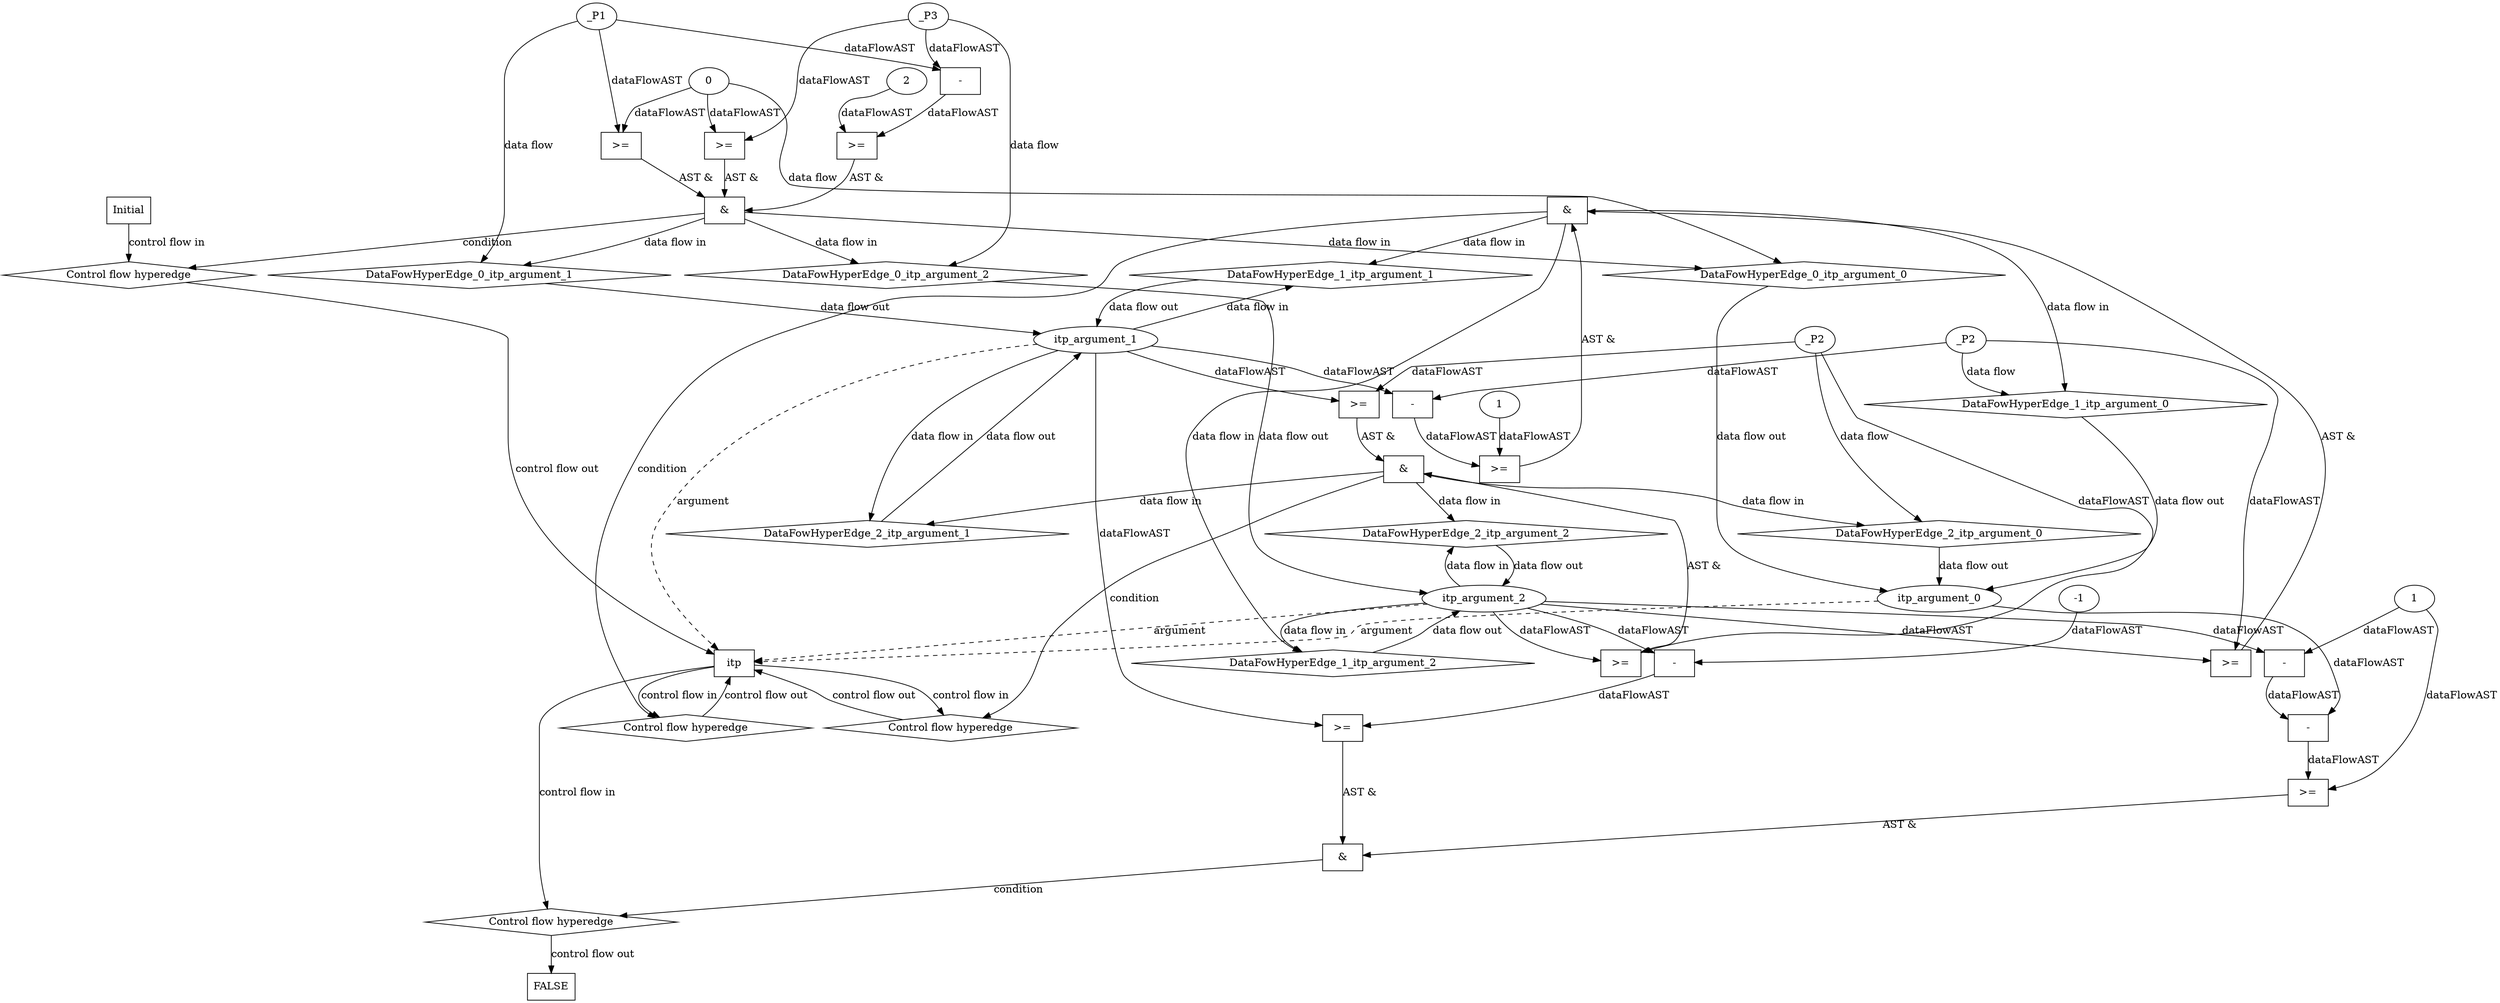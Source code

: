 digraph dag {
"itp" [label="itp" nodeName="itp" class=cfn  shape="rect"];
FALSE [label="FALSE" nodeName=FALSE class=cfn  shape="rect"];
Initial [label="Initial" nodeName=Initial class=cfn  shape="rect"];
ControlFowHyperEdge_0 [label="Control flow hyperedge" nodeName=ControlFowHyperEdge_0 class=controlFlowHyperEdge shape="diamond"];
"Initial" -> ControlFowHyperEdge_0 [label="control flow in"]
ControlFowHyperEdge_0 -> "itp" [label="control flow out"]
ControlFowHyperEdge_1 [label="Control flow hyperedge" nodeName=ControlFowHyperEdge_1 class=controlFlowHyperEdge shape="diamond"];
"itp" -> ControlFowHyperEdge_1 [label="control flow in"]
ControlFowHyperEdge_1 -> "itp" [label="control flow out"]
ControlFowHyperEdge_2 [label="Control flow hyperedge" nodeName=ControlFowHyperEdge_2 class=controlFlowHyperEdge shape="diamond"];
"itp" -> ControlFowHyperEdge_2 [label="control flow in"]
ControlFowHyperEdge_2 -> "itp" [label="control flow out"]
ControlFowHyperEdge_3 [label="Control flow hyperedge" nodeName=ControlFowHyperEdge_3 class=controlFlowHyperEdge shape="diamond"];
"itp" -> ControlFowHyperEdge_3 [label="control flow in"]
ControlFowHyperEdge_3 -> "FALSE" [label="control flow out"]
"itp_argument_0" [label="itp_argument_0" nodeName=argument0 class=argument  head="itp" shape="oval"];
"itp_argument_0" -> "itp"[label="argument" style="dashed"]
"itp_argument_1" [label="itp_argument_1" nodeName=argument1 class=argument  head="itp" shape="oval"];
"itp_argument_1" -> "itp"[label="argument" style="dashed"]
"itp_argument_2" [label="itp_argument_2" nodeName=argument2 class=argument  head="itp" shape="oval"];
"itp_argument_2" -> "itp"[label="argument" style="dashed"]

"xxxitp___Initial_0xxx_and" [label="&" nodeName="xxxitp___Initial_0xxx_and" class=Operator shape="rect"];
"xxxitp___Initial_0xxxguard_0_node_0" [label=">=" nodeName="xxxitp___Initial_0xxxguard_0_node_0" class=Operator  shape="rect"];
"xxxitp___Initial_0xxxdataFlow2_node_0" -> "xxxitp___Initial_0xxxguard_0_node_0"[label="dataFlowAST"]
"xxxitp___Initial_0xxxdataFlow_0_node_0" -> "xxxitp___Initial_0xxxguard_0_node_0"[label="dataFlowAST"]

"xxxitp___Initial_0xxxguard_0_node_0" -> "xxxitp___Initial_0xxx_and" [label="AST &"];
"xxxitp___Initial_0xxxguard1_node_0" [label=">=" nodeName="xxxitp___Initial_0xxxguard1_node_0" class=Operator  shape="rect"];
"xxxitp___Initial_0xxxdataFlow1_node_0" -> "xxxitp___Initial_0xxxguard1_node_0"[label="dataFlowAST"]
"xxxitp___Initial_0xxxdataFlow_0_node_0" -> "xxxitp___Initial_0xxxguard1_node_0"[label="dataFlowAST"]

"xxxitp___Initial_0xxxguard1_node_0" -> "xxxitp___Initial_0xxx_and" [label="AST &"];
"xxxitp___Initial_0xxxguard2_node_0" [label=">=" nodeName="xxxitp___Initial_0xxxguard2_node_0" class=Operator  shape="rect"];
"xxxitp___Initial_0xxxguard2_node_1" [label="-" nodeName="xxxitp___Initial_0xxxguard2_node_1" class= Operator shape="rect"];
"xxxitp___Initial_0xxxguard2_node_4" [label="2" nodeName="xxxitp___Initial_0xxxguard2_node_4" class=Literal ];
"xxxitp___Initial_0xxxguard2_node_1" -> "xxxitp___Initial_0xxxguard2_node_0"[label="dataFlowAST"]
"xxxitp___Initial_0xxxguard2_node_4" -> "xxxitp___Initial_0xxxguard2_node_0"[label="dataFlowAST"]
"xxxitp___Initial_0xxxdataFlow2_node_0" -> "xxxitp___Initial_0xxxguard2_node_1"[label="dataFlowAST"]
"xxxitp___Initial_0xxxdataFlow1_node_0" -> "xxxitp___Initial_0xxxguard2_node_1"[label="dataFlowAST"]

"xxxitp___Initial_0xxxguard2_node_0" -> "xxxitp___Initial_0xxx_and" [label="AST &"];
"xxxitp___Initial_0xxx_and" -> "ControlFowHyperEdge_0" [label="condition"];
"xxxitp___Initial_0xxxdataFlow_0_node_0" [label="0" nodeName="xxxitp___Initial_0xxxdataFlow_0_node_0" class=Literal ];

"xxxitp___Initial_0xxxdataFlow_0_node_0" -> "DataFowHyperEdge_0_itp_argument_0" [label="data flow"];
"xxxitp___Initial_0xxxdataFlow1_node_0" [label="_P1" nodeName="xxxitp___Initial_0xxxdataFlow1_node_0" class=Constant ];

"xxxitp___Initial_0xxxdataFlow1_node_0" -> "DataFowHyperEdge_0_itp_argument_1" [label="data flow"];
"xxxitp___Initial_0xxxdataFlow2_node_0" [label="_P3" nodeName="xxxitp___Initial_0xxxdataFlow2_node_0" class=Constant ];

"xxxitp___Initial_0xxxdataFlow2_node_0" -> "DataFowHyperEdge_0_itp_argument_2" [label="data flow"];
"xxxitp___itp_1xxx_and" [label="&" nodeName="xxxitp___itp_1xxx_and" class=Operator shape="rect"];
"xxxitp___itp_1xxxguard_0_node_0" [label=">=" nodeName="xxxitp___itp_1xxxguard_0_node_0" class=Operator  shape="rect"];
"xxxitp___itp_1xxxguard_0_node_1" [label="-" nodeName="xxxitp___itp_1xxxguard_0_node_1" class= Operator shape="rect"];
"xxxitp___itp_1xxxguard_0_node_4" [label="1" nodeName="xxxitp___itp_1xxxguard_0_node_4" class=Literal ];
"xxxitp___itp_1xxxguard_0_node_1" -> "xxxitp___itp_1xxxguard_0_node_0"[label="dataFlowAST"]
"xxxitp___itp_1xxxguard_0_node_4" -> "xxxitp___itp_1xxxguard_0_node_0"[label="dataFlowAST"]
"xxxitp___itp_1xxxdataFlow_0_node_0" -> "xxxitp___itp_1xxxguard_0_node_1"[label="dataFlowAST"]
"itp_argument_1" -> "xxxitp___itp_1xxxguard_0_node_1"[label="dataFlowAST"]

"xxxitp___itp_1xxxguard_0_node_0" -> "xxxitp___itp_1xxx_and" [label="AST &"];
"xxxitp___itp_1xxxguard1_node_0" [label=">=" nodeName="xxxitp___itp_1xxxguard1_node_0" class=Operator  shape="rect"];
"itp_argument_2" -> "xxxitp___itp_1xxxguard1_node_0"[label="dataFlowAST"]
"xxxitp___itp_1xxxdataFlow_0_node_0" -> "xxxitp___itp_1xxxguard1_node_0"[label="dataFlowAST"]

"xxxitp___itp_1xxxguard1_node_0" -> "xxxitp___itp_1xxx_and" [label="AST &"];
"xxxitp___itp_1xxx_and" -> "ControlFowHyperEdge_1" [label="condition"];
"xxxitp___itp_1xxxdataFlow_0_node_0" [label="_P2" nodeName="xxxitp___itp_1xxxdataFlow_0_node_0" class=Constant ];

"xxxitp___itp_1xxxdataFlow_0_node_0" -> "DataFowHyperEdge_1_itp_argument_0" [label="data flow"];
"xxxitp___itp_2xxx_and" [label="&" nodeName="xxxitp___itp_2xxx_and" class=Operator shape="rect"];
"xxxitp___itp_2xxxguard_0_node_0" [label=">=" nodeName="xxxitp___itp_2xxxguard_0_node_0" class=Operator  shape="rect"];
"itp_argument_1" -> "xxxitp___itp_2xxxguard_0_node_0"[label="dataFlowAST"]
"xxxitp___itp_2xxxdataFlow_0_node_0" -> "xxxitp___itp_2xxxguard_0_node_0"[label="dataFlowAST"]

"xxxitp___itp_2xxxguard_0_node_0" -> "xxxitp___itp_2xxx_and" [label="AST &"];
"xxxitp___itp_2xxxguard1_node_0" [label=">=" nodeName="xxxitp___itp_2xxxguard1_node_0" class=Operator  shape="rect"];
"itp_argument_2" -> "xxxitp___itp_2xxxguard1_node_0"[label="dataFlowAST"]
"xxxitp___itp_2xxxdataFlow_0_node_0" -> "xxxitp___itp_2xxxguard1_node_0"[label="dataFlowAST"]

"xxxitp___itp_2xxxguard1_node_0" -> "xxxitp___itp_2xxx_and" [label="AST &"];
"xxxitp___itp_2xxx_and" -> "ControlFowHyperEdge_2" [label="condition"];
"xxxitp___itp_2xxxdataFlow_0_node_0" [label="_P2" nodeName="xxxitp___itp_2xxxdataFlow_0_node_0" class=Constant ];

"xxxitp___itp_2xxxdataFlow_0_node_0" -> "DataFowHyperEdge_2_itp_argument_0" [label="data flow"];
"xxxFALSE___itp_3xxx_and" [label="&" nodeName="xxxFALSE___itp_3xxx_and" class=Operator shape="rect"];
"xxxFALSE___itp_3xxxguard_0_node_0" [label=">=" nodeName="xxxFALSE___itp_3xxxguard_0_node_0" class=Operator  shape="rect"];
"xxxFALSE___itp_3xxxguard_0_node_1" [label="-" nodeName="xxxFALSE___itp_3xxxguard_0_node_1" class= Operator shape="rect"];
"xxxFALSE___itp_3xxxguard_0_node_3" [label="-" nodeName="xxxFALSE___itp_3xxxguard_0_node_3" class= Operator shape="rect"];
"xxxFALSE___itp_3xxxguard_0_node_5" [label="1" nodeName="xxxFALSE___itp_3xxxguard_0_node_5" class=Literal ];
"xxxFALSE___itp_3xxxguard_0_node_1" -> "xxxFALSE___itp_3xxxguard_0_node_0"[label="dataFlowAST"]
"xxxFALSE___itp_3xxxguard_0_node_5" -> "xxxFALSE___itp_3xxxguard_0_node_0"[label="dataFlowAST"]
"itp_argument_0" -> "xxxFALSE___itp_3xxxguard_0_node_1"[label="dataFlowAST"]
"xxxFALSE___itp_3xxxguard_0_node_3" -> "xxxFALSE___itp_3xxxguard_0_node_1"[label="dataFlowAST"]
"itp_argument_2" -> "xxxFALSE___itp_3xxxguard_0_node_3"[label="dataFlowAST"]
"xxxFALSE___itp_3xxxguard_0_node_5" -> "xxxFALSE___itp_3xxxguard_0_node_3"[label="dataFlowAST"]

"xxxFALSE___itp_3xxxguard_0_node_0" -> "xxxFALSE___itp_3xxx_and" [label="AST &"];
"xxxFALSE___itp_3xxxguard1_node_0" [label=">=" nodeName="xxxFALSE___itp_3xxxguard1_node_0" class=Operator  shape="rect"];
"xxxFALSE___itp_3xxxguard1_node_2" [label="-" nodeName="xxxFALSE___itp_3xxxguard1_node_2" class= Operator shape="rect"];
"xxxFALSE___itp_3xxxguard1_node_4" [label="-1" nodeName="xxxFALSE___itp_3xxxguard1_node_4" class=Literal ];
"itp_argument_1" -> "xxxFALSE___itp_3xxxguard1_node_0"[label="dataFlowAST"]
"xxxFALSE___itp_3xxxguard1_node_2" -> "xxxFALSE___itp_3xxxguard1_node_0"[label="dataFlowAST"]
"itp_argument_2" -> "xxxFALSE___itp_3xxxguard1_node_2"[label="dataFlowAST"]
"xxxFALSE___itp_3xxxguard1_node_4" -> "xxxFALSE___itp_3xxxguard1_node_2"[label="dataFlowAST"]

"xxxFALSE___itp_3xxxguard1_node_0" -> "xxxFALSE___itp_3xxx_and" [label="AST &"];
"xxxFALSE___itp_3xxx_and" -> "ControlFowHyperEdge_3" [label="condition"];
"DataFowHyperEdge_0_itp_argument_0" [label="DataFowHyperEdge_0_itp_argument_0" nodeName="DataFowHyperEdge_0_itp_argument_0" class=DataFlowHyperedge shape="diamond"];
"DataFowHyperEdge_0_itp_argument_0" -> "itp_argument_0"[label="data flow out"]
"xxxitp___Initial_0xxx_and" -> "DataFowHyperEdge_0_itp_argument_0"[label="data flow in"]
"DataFowHyperEdge_0_itp_argument_1" [label="DataFowHyperEdge_0_itp_argument_1" nodeName="DataFowHyperEdge_0_itp_argument_1" class=DataFlowHyperedge shape="diamond"];
"DataFowHyperEdge_0_itp_argument_1" -> "itp_argument_1"[label="data flow out"]
"xxxitp___Initial_0xxx_and" -> "DataFowHyperEdge_0_itp_argument_1"[label="data flow in"]
"DataFowHyperEdge_0_itp_argument_2" [label="DataFowHyperEdge_0_itp_argument_2" nodeName="DataFowHyperEdge_0_itp_argument_2" class=DataFlowHyperedge shape="diamond"];
"DataFowHyperEdge_0_itp_argument_2" -> "itp_argument_2"[label="data flow out"]
"xxxitp___Initial_0xxx_and" -> "DataFowHyperEdge_0_itp_argument_2"[label="data flow in"]
"DataFowHyperEdge_1_itp_argument_0" [label="DataFowHyperEdge_1_itp_argument_0" nodeName="DataFowHyperEdge_1_itp_argument_0" class=DataFlowHyperedge shape="diamond"];
"DataFowHyperEdge_1_itp_argument_0" -> "itp_argument_0"[label="data flow out"]
"xxxitp___itp_1xxx_and" -> "DataFowHyperEdge_1_itp_argument_0"[label="data flow in"]
"DataFowHyperEdge_1_itp_argument_1" [label="DataFowHyperEdge_1_itp_argument_1" nodeName="DataFowHyperEdge_1_itp_argument_1" class=DataFlowHyperedge shape="diamond"];
"DataFowHyperEdge_1_itp_argument_1" -> "itp_argument_1"[label="data flow out"]
"xxxitp___itp_1xxx_and" -> "DataFowHyperEdge_1_itp_argument_1"[label="data flow in"]
"DataFowHyperEdge_1_itp_argument_2" [label="DataFowHyperEdge_1_itp_argument_2" nodeName="DataFowHyperEdge_1_itp_argument_2" class=DataFlowHyperedge shape="diamond"];
"DataFowHyperEdge_1_itp_argument_2" -> "itp_argument_2"[label="data flow out"]
"xxxitp___itp_1xxx_and" -> "DataFowHyperEdge_1_itp_argument_2"[label="data flow in"]
"DataFowHyperEdge_2_itp_argument_0" [label="DataFowHyperEdge_2_itp_argument_0" nodeName="DataFowHyperEdge_2_itp_argument_0" class=DataFlowHyperedge shape="diamond"];
"DataFowHyperEdge_2_itp_argument_0" -> "itp_argument_0"[label="data flow out"]
"xxxitp___itp_2xxx_and" -> "DataFowHyperEdge_2_itp_argument_0"[label="data flow in"]
"DataFowHyperEdge_2_itp_argument_1" [label="DataFowHyperEdge_2_itp_argument_1" nodeName="DataFowHyperEdge_2_itp_argument_1" class=DataFlowHyperedge shape="diamond"];
"DataFowHyperEdge_2_itp_argument_1" -> "itp_argument_1"[label="data flow out"]
"xxxitp___itp_2xxx_and" -> "DataFowHyperEdge_2_itp_argument_1"[label="data flow in"]
"DataFowHyperEdge_2_itp_argument_2" [label="DataFowHyperEdge_2_itp_argument_2" nodeName="DataFowHyperEdge_2_itp_argument_2" class=DataFlowHyperedge shape="diamond"];
"DataFowHyperEdge_2_itp_argument_2" -> "itp_argument_2"[label="data flow out"]
"xxxitp___itp_2xxx_and" -> "DataFowHyperEdge_2_itp_argument_2"[label="data flow in"]
"itp_argument_1" -> "DataFowHyperEdge_1_itp_argument_1"[label="data flow in"]
"itp_argument_2" -> "DataFowHyperEdge_1_itp_argument_2"[label="data flow in"]
"itp_argument_1" -> "DataFowHyperEdge_2_itp_argument_1"[label="data flow in"]
"itp_argument_2" -> "DataFowHyperEdge_2_itp_argument_2"[label="data flow in"]




}
